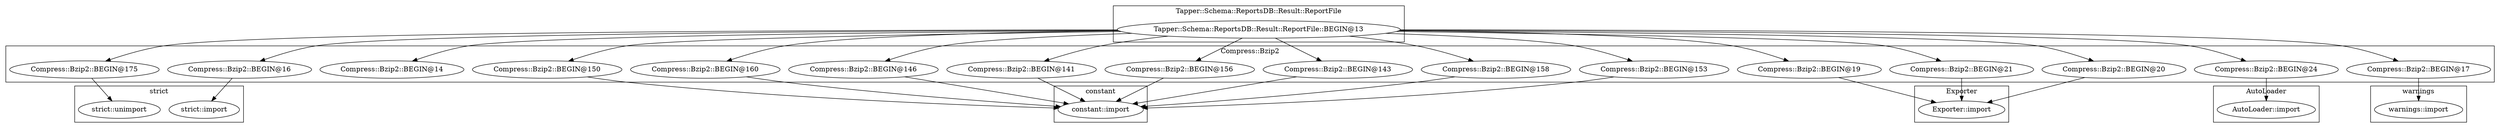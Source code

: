 digraph {
graph [overlap=false]
subgraph cluster_Exporter {
	label="Exporter";
	"Exporter::import";
}
subgraph cluster_AutoLoader {
	label="AutoLoader";
	"AutoLoader::import";
}
subgraph cluster_warnings {
	label="warnings";
	"warnings::import";
}
subgraph cluster_strict {
	label="strict";
	"strict::import";
	"strict::unimport";
}
subgraph cluster_Compress_Bzip2 {
	label="Compress::Bzip2";
	"Compress::Bzip2::BEGIN@16";
	"Compress::Bzip2::BEGIN@156";
	"Compress::Bzip2::BEGIN@19";
	"Compress::Bzip2::BEGIN@146";
	"Compress::Bzip2::BEGIN@160";
	"Compress::Bzip2::BEGIN@150";
	"Compress::Bzip2::BEGIN@24";
	"Compress::Bzip2::BEGIN@158";
	"Compress::Bzip2::BEGIN@143";
	"Compress::Bzip2::BEGIN@21";
	"Compress::Bzip2::BEGIN@153";
	"Compress::Bzip2::BEGIN@20";
	"Compress::Bzip2::BEGIN@17";
	"Compress::Bzip2::BEGIN@14";
	"Compress::Bzip2::BEGIN@175";
	"Compress::Bzip2::BEGIN@141";
}
subgraph cluster_Tapper_Schema_ReportsDB_Result_ReportFile {
	label="Tapper::Schema::ReportsDB::Result::ReportFile";
	"Tapper::Schema::ReportsDB::Result::ReportFile::BEGIN@13";
}
subgraph cluster_constant {
	label="constant";
	"constant::import";
}
"Compress::Bzip2::BEGIN@21" -> "Exporter::import";
"Compress::Bzip2::BEGIN@20" -> "Exporter::import";
"Compress::Bzip2::BEGIN@19" -> "Exporter::import";
"Tapper::Schema::ReportsDB::Result::ReportFile::BEGIN@13" -> "Compress::Bzip2::BEGIN@21";
"Compress::Bzip2::BEGIN@146" -> "constant::import";
"Compress::Bzip2::BEGIN@158" -> "constant::import";
"Compress::Bzip2::BEGIN@150" -> "constant::import";
"Compress::Bzip2::BEGIN@143" -> "constant::import";
"Compress::Bzip2::BEGIN@153" -> "constant::import";
"Compress::Bzip2::BEGIN@156" -> "constant::import";
"Compress::Bzip2::BEGIN@160" -> "constant::import";
"Compress::Bzip2::BEGIN@141" -> "constant::import";
"Compress::Bzip2::BEGIN@175" -> "strict::unimport";
"Tapper::Schema::ReportsDB::Result::ReportFile::BEGIN@13" -> "Compress::Bzip2::BEGIN@24";
"Compress::Bzip2::BEGIN@24" -> "AutoLoader::import";
"Tapper::Schema::ReportsDB::Result::ReportFile::BEGIN@13" -> "Compress::Bzip2::BEGIN@143";
"Compress::Bzip2::BEGIN@17" -> "warnings::import";
"Tapper::Schema::ReportsDB::Result::ReportFile::BEGIN@13" -> "Compress::Bzip2::BEGIN@160";
"Compress::Bzip2::BEGIN@16" -> "strict::import";
"Tapper::Schema::ReportsDB::Result::ReportFile::BEGIN@13" -> "Compress::Bzip2::BEGIN@158";
"Tapper::Schema::ReportsDB::Result::ReportFile::BEGIN@13" -> "Compress::Bzip2::BEGIN@14";
"Tapper::Schema::ReportsDB::Result::ReportFile::BEGIN@13" -> "Compress::Bzip2::BEGIN@150";
"Tapper::Schema::ReportsDB::Result::ReportFile::BEGIN@13" -> "Compress::Bzip2::BEGIN@20";
"Tapper::Schema::ReportsDB::Result::ReportFile::BEGIN@13" -> "Compress::Bzip2::BEGIN@146";
"Tapper::Schema::ReportsDB::Result::ReportFile::BEGIN@13" -> "Compress::Bzip2::BEGIN@175";
"Tapper::Schema::ReportsDB::Result::ReportFile::BEGIN@13" -> "Compress::Bzip2::BEGIN@16";
"Tapper::Schema::ReportsDB::Result::ReportFile::BEGIN@13" -> "Compress::Bzip2::BEGIN@153";
"Tapper::Schema::ReportsDB::Result::ReportFile::BEGIN@13" -> "Compress::Bzip2::BEGIN@156";
"Tapper::Schema::ReportsDB::Result::ReportFile::BEGIN@13" -> "Compress::Bzip2::BEGIN@19";
"Tapper::Schema::ReportsDB::Result::ReportFile::BEGIN@13" -> "Compress::Bzip2::BEGIN@17";
"Tapper::Schema::ReportsDB::Result::ReportFile::BEGIN@13" -> "Compress::Bzip2::BEGIN@141";
}
